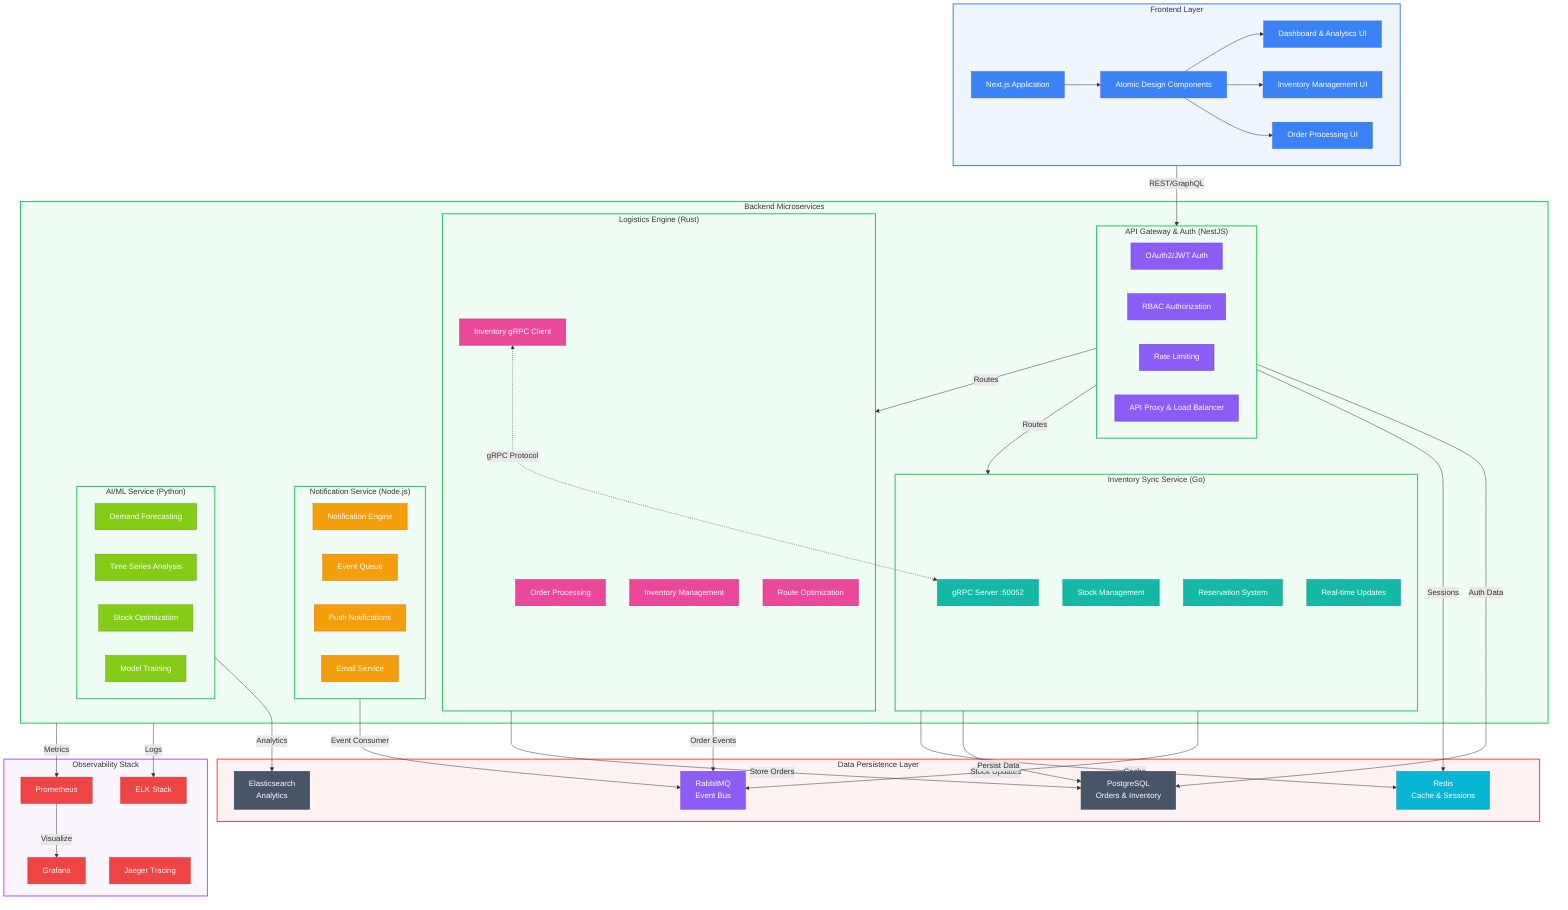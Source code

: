 flowchart TB
    %% Frontend Section
    subgraph Frontend["Frontend Layer"]
        NextApp["Next.js Application"]
        Components["Atomic Design Components"]
        DashboardUI["Dashboard & Analytics UI"]
        InventoryUI["Inventory Management UI"]
        OrdersUI["Order Processing UI"]
        
        NextApp --> Components
        Components --> DashboardUI
        Components --> InventoryUI
        Components --> OrdersUI
    end

    %% Backend Services
    subgraph BackendServices["Backend Microservices"]
        subgraph APIGateway["API Gateway & Auth (NestJS)"]
            AuthService["OAuth2/JWT Auth"]
            Authorization["RBAC Authorization"]
            RateLimit["Rate Limiting"]
            APIProxy["API Proxy & Load Balancer"]
        end
        
        subgraph LogisticsEngine["Logistics Engine (Rust)"]
            OrderProcessing["Order Processing"]
            InventoryManagement["Inventory Management"]
            LogisticsCalculations["Route Optimization"]
            GRPCClient["Inventory gRPC Client"]
        end
        
        subgraph InventorySync["Inventory Sync Service (Go)"]
            GRPCServer["gRPC Server :50052"]
            InventoryOps["Stock Management"]
            ReservationSystem["Reservation System"]
            StreamingService["Real-time Updates"]
        end
        
        subgraph NotificationService["Notification Service (Node.js)"]
            NotificationEngine["Notification Engine"]
            MessageQueue["Event Queue"]
            PushNotifications["Push Notifications"]
            EmailService["Email Service"]
        end
        
        subgraph MLPredictions["AI/ML Service (Python)"]
            PredictionModels["Demand Forecasting"]
            DataProcessing["Time Series Analysis"]
            StockOptimization["Stock Optimization"]
            ModelTraining["Model Training"]
        end
    end

    %% Data Layer
    subgraph DataLayer["Data Persistence Layer"]
        PostgreSQL["PostgreSQL\nOrders & Inventory"]
        Redis["Redis\nCache & Sessions"]
        ElasticSearch["Elasticsearch\nAnalytics"]
        RabbitMQ["RabbitMQ\nEvent Bus"]
    end

    %% Monitoring
    subgraph Observability["Observability Stack"]
        ELK["ELK Stack"]
        Prometheus["Prometheus"]
        Grafana["Grafana"]
        Jaeger["Jaeger Tracing"]
    end

    %% Service Communications
    GRPCClient <-.->|"gRPC Protocol"|GRPCServer
    
    LogisticsEngine -->|"Order Events"|RabbitMQ
    InventorySync -->|"Stock Updates"|RabbitMQ
    NotificationService -->|"Event Consumer"|RabbitMQ
    
    InventorySync -->|"Persist Data"|PostgreSQL
    LogisticsEngine -->|"Store Orders"|PostgreSQL
    APIGateway -->|"Auth Data"|PostgreSQL
    
    InventorySync -->|"Cache"|Redis
    APIGateway -->|"Sessions"|Redis
    
    MLPredictions -->|"Analytics"|ElasticSearch
    
    BackendServices -->|"Logs"|ELK
    BackendServices -->|"Metrics"|Prometheus
    Prometheus -->|"Visualize"|Grafana

    %% Frontend to Backend Communication
    Frontend -->|"REST/GraphQL"|APIGateway
    APIGateway -->|"Routes"|LogisticsEngine
    APIGateway -->|"Routes"|InventorySync

    %% Styling
    classDef containerStyle fill:#f8fafc,stroke:#64748b,stroke-width:2px
    classDef frontendContainer fill:#eff6ff,stroke:#3b82f6,stroke-width:2px
    classDef backendContainer fill:#f0fdf4,stroke:#22c55e,stroke-width:2px
    classDef dataContainer fill:#fef2f2,stroke:#ef4444,stroke-width:2px
    classDef observabilityContainer fill:#faf5ff,stroke:#a855f7,stroke-width:2px

    classDef frontendStyle fill:#3b82f6,color:#ffffff,stroke:#2563eb
    classDef authStyle fill:#8b5cf6,color:#ffffff,stroke:#7c3aed
    classDef logisticsStyle fill:#ec4899,color:#ffffff,stroke:#db2777
    classDef inventoryStyle fill:#14b8a6,color:#ffffff,stroke:#0d9488
    classDef notificationStyle fill:#f59e0b,color:#ffffff,stroke:#d97706
    classDef mlStyle fill:#84cc16,color:#ffffff,stroke:#65a30d
    classDef dbStyle fill:#475569,color:#ffffff,stroke:#334155
    classDef cacheStyle fill:#06b6d4,color:#ffffff,stroke:#0891b2
    classDef queueStyle fill:#8b5cf6,color:#ffffff,stroke:#7c3aed
    classDef monitoringStyle fill:#ef4444,color:#ffffff,stroke:#dc2626

    %% Apply Container Styles
    class Frontend frontendContainer
    class BackendServices,APIGateway,LogisticsEngine,InventorySync,NotificationService,MLPredictions backendContainer
    class DataLayer dataContainer
    class Observability observabilityContainer

    %% Apply Component Styles
    class NextApp,Components,DashboardUI,InventoryUI,OrdersUI frontendStyle
    class AuthService,Authorization,RateLimit,APIProxy authStyle
    class OrderProcessing,InventoryManagement,LogisticsCalculations,GRPCClient logisticsStyle
    class GRPCServer,InventoryOps,ReservationSystem,StreamingService inventoryStyle
    class NotificationEngine,MessageQueue,PushNotifications,EmailService notificationStyle
    class PredictionModels,DataProcessing,StockOptimization,ModelTraining mlStyle
    class PostgreSQL,ElasticSearch dbStyle
    class Redis cacheStyle
    class RabbitMQ queueStyle
    class ELK,Prometheus,Grafana,Jaeger monitoringStyle